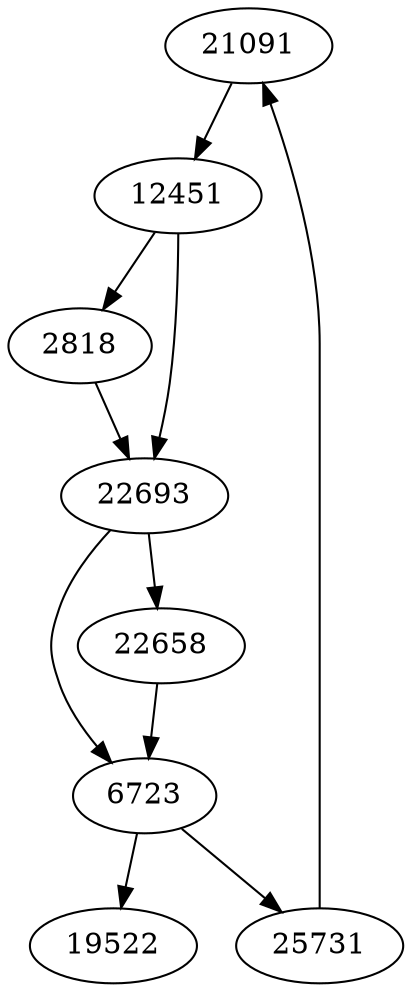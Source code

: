 // A do-while loop taken from collina whose acyclic regions were not correctly identified,
// until region_identifier was modified

digraph G {
    21091 [pos="0,5!"];
    2818 -> 22693;
    6723 -> 19522;
    6723 -> 25731;
    12451 -> 2818;
    12451 -> 22693;
    21091 -> 12451;
    22658 -> 6723;
    22693 -> 6723;
    22693 -> 22658;
    25731 -> 21091;
}